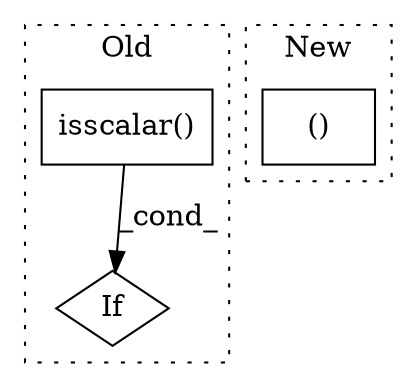digraph G {
subgraph cluster0 {
1 [label="isscalar()" a="75" s="18088,18101" l="12,1" shape="box"];
3 [label="If" a="96" s="17950" l="3" shape="diamond"];
label = "Old";
style="dotted";
}
subgraph cluster1 {
2 [label="()" a="54" s="17369" l="38" shape="box"];
label = "New";
style="dotted";
}
1 -> 3 [label="_cond_"];
}